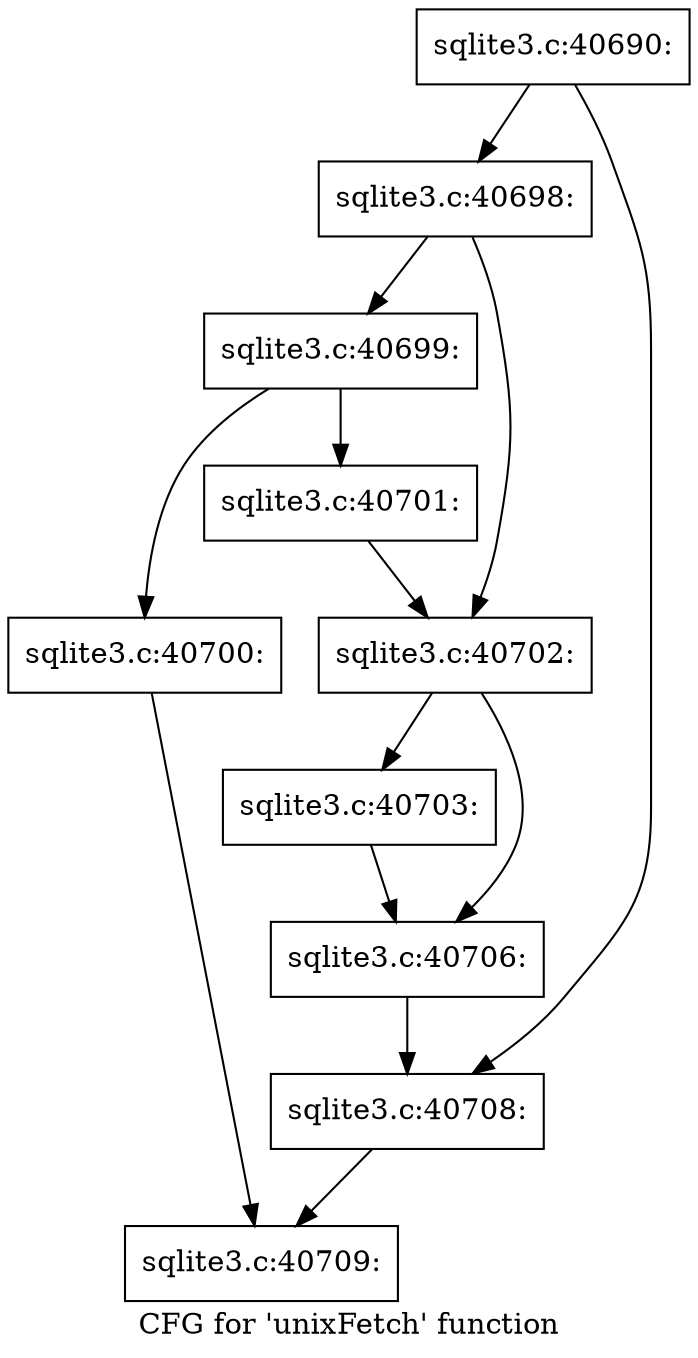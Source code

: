 digraph "CFG for 'unixFetch' function" {
	label="CFG for 'unixFetch' function";

	Node0x55c0f71516f0 [shape=record,label="{sqlite3.c:40690:}"];
	Node0x55c0f71516f0 -> Node0x55c0f7158870;
	Node0x55c0f71516f0 -> Node0x55c0f71588c0;
	Node0x55c0f7158870 [shape=record,label="{sqlite3.c:40698:}"];
	Node0x55c0f7158870 -> Node0x55c0f7158e30;
	Node0x55c0f7158870 -> Node0x55c0f7158e80;
	Node0x55c0f7158e30 [shape=record,label="{sqlite3.c:40699:}"];
	Node0x55c0f7158e30 -> Node0x55c0f7159880;
	Node0x55c0f7158e30 -> Node0x55c0f71598d0;
	Node0x55c0f7159880 [shape=record,label="{sqlite3.c:40700:}"];
	Node0x55c0f7159880 -> Node0x55c0f7151870;
	Node0x55c0f71598d0 [shape=record,label="{sqlite3.c:40701:}"];
	Node0x55c0f71598d0 -> Node0x55c0f7158e80;
	Node0x55c0f7158e80 [shape=record,label="{sqlite3.c:40702:}"];
	Node0x55c0f7158e80 -> Node0x55c0f7159f00;
	Node0x55c0f7158e80 -> Node0x55c0f7159f50;
	Node0x55c0f7159f00 [shape=record,label="{sqlite3.c:40703:}"];
	Node0x55c0f7159f00 -> Node0x55c0f7159f50;
	Node0x55c0f7159f50 [shape=record,label="{sqlite3.c:40706:}"];
	Node0x55c0f7159f50 -> Node0x55c0f71588c0;
	Node0x55c0f71588c0 [shape=record,label="{sqlite3.c:40708:}"];
	Node0x55c0f71588c0 -> Node0x55c0f7151870;
	Node0x55c0f7151870 [shape=record,label="{sqlite3.c:40709:}"];
}
